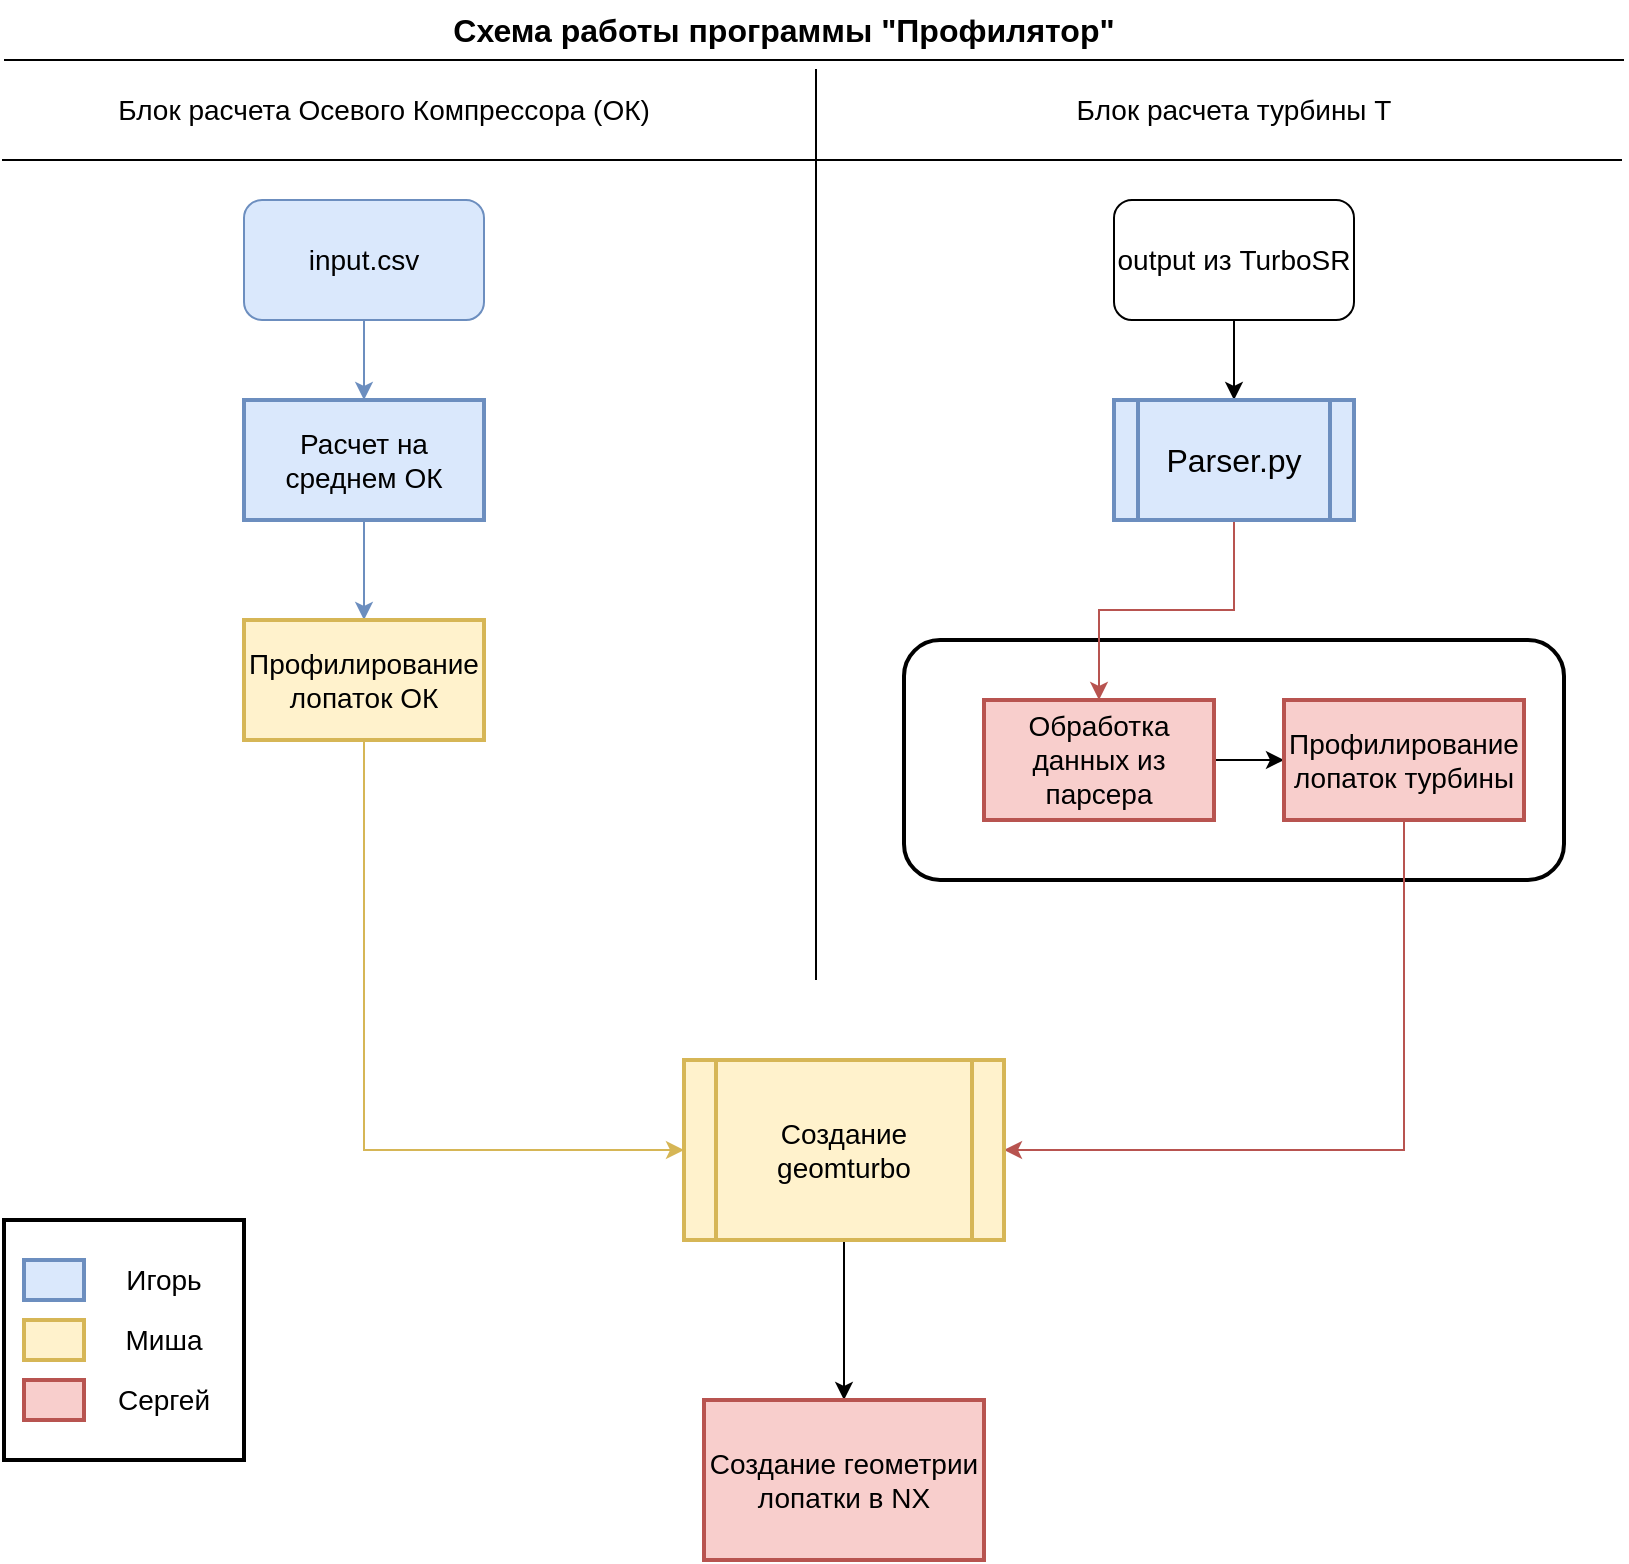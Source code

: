 <mxfile version="15.8.6" type="github">
  <diagram id="hev2Iy_Hujhl8WelgFsY" name="Page-1">
    <mxGraphModel dx="943" dy="676" grid="1" gridSize="10" guides="1" tooltips="1" connect="1" arrows="1" fold="1" page="1" pageScale="1" pageWidth="827" pageHeight="1169" math="0" shadow="0">
      <root>
        <mxCell id="0" />
        <mxCell id="1" parent="0" />
        <mxCell id="a1GiVzaN-EVHkBNXrEb7-111" value="" style="rounded=0;whiteSpace=wrap;html=1;fontSize=14;strokeWidth=2;" vertex="1" parent="1">
          <mxGeometry x="10" y="610" width="120" height="120" as="geometry" />
        </mxCell>
        <mxCell id="a1GiVzaN-EVHkBNXrEb7-93" value="" style="rounded=1;whiteSpace=wrap;html=1;fontSize=14;strokeWidth=2;" vertex="1" parent="1">
          <mxGeometry x="460" y="320" width="330" height="120" as="geometry" />
        </mxCell>
        <mxCell id="a1GiVzaN-EVHkBNXrEb7-98" value="" style="edgeStyle=orthogonalEdgeStyle;rounded=0;orthogonalLoop=1;jettySize=auto;html=1;fontSize=14;fillColor=#dae8fc;strokeColor=#6c8ebf;" edge="1" parent="1" source="a1GiVzaN-EVHkBNXrEb7-75" target="a1GiVzaN-EVHkBNXrEb7-97">
          <mxGeometry relative="1" as="geometry" />
        </mxCell>
        <mxCell id="a1GiVzaN-EVHkBNXrEb7-75" value="&lt;font style=&quot;font-size: 14px&quot;&gt;input.csv&lt;/font&gt;" style="rounded=1;whiteSpace=wrap;html=1;fillColor=#dae8fc;strokeColor=#6c8ebf;" vertex="1" parent="1">
          <mxGeometry x="130" y="100" width="120" height="60" as="geometry" />
        </mxCell>
        <mxCell id="a1GiVzaN-EVHkBNXrEb7-86" value="" style="edgeStyle=orthogonalEdgeStyle;rounded=0;orthogonalLoop=1;jettySize=auto;html=1;fontSize=16;" edge="1" parent="1" source="a1GiVzaN-EVHkBNXrEb7-76" target="a1GiVzaN-EVHkBNXrEb7-84">
          <mxGeometry relative="1" as="geometry" />
        </mxCell>
        <mxCell id="a1GiVzaN-EVHkBNXrEb7-76" value="&lt;font style=&quot;font-size: 14px&quot;&gt;output из TurboSR&lt;/font&gt;" style="rounded=1;whiteSpace=wrap;html=1;" vertex="1" parent="1">
          <mxGeometry x="565" y="100" width="120" height="60" as="geometry" />
        </mxCell>
        <mxCell id="a1GiVzaN-EVHkBNXrEb7-77" value="" style="endArrow=none;html=1;rounded=0;" edge="1" parent="1">
          <mxGeometry width="50" height="50" relative="1" as="geometry">
            <mxPoint x="10" y="30" as="sourcePoint" />
            <mxPoint x="820" y="30" as="targetPoint" />
          </mxGeometry>
        </mxCell>
        <mxCell id="a1GiVzaN-EVHkBNXrEb7-78" value="&lt;font style=&quot;font-size: 16px&quot;&gt;&lt;b&gt;Схема работы программы &quot;Профилятор&quot;&lt;/b&gt;&lt;/font&gt;" style="text;html=1;strokeColor=none;fillColor=none;align=center;verticalAlign=middle;whiteSpace=wrap;rounded=0;" vertex="1" parent="1">
          <mxGeometry x="150" width="500" height="30" as="geometry" />
        </mxCell>
        <mxCell id="a1GiVzaN-EVHkBNXrEb7-79" value="" style="endArrow=none;html=1;rounded=0;" edge="1" parent="1">
          <mxGeometry width="50" height="50" relative="1" as="geometry">
            <mxPoint x="9" y="80" as="sourcePoint" />
            <mxPoint x="819" y="80" as="targetPoint" />
          </mxGeometry>
        </mxCell>
        <mxCell id="a1GiVzaN-EVHkBNXrEb7-80" value="" style="endArrow=none;html=1;rounded=0;entryX=0.532;entryY=1.152;entryDx=0;entryDy=0;entryPerimeter=0;" edge="1" parent="1" target="a1GiVzaN-EVHkBNXrEb7-78">
          <mxGeometry width="50" height="50" relative="1" as="geometry">
            <mxPoint x="416" y="490" as="sourcePoint" />
            <mxPoint x="420" y="260" as="targetPoint" />
          </mxGeometry>
        </mxCell>
        <mxCell id="a1GiVzaN-EVHkBNXrEb7-81" value="&lt;font style=&quot;font-size: 14px&quot;&gt;Блок расчета Осевого Компрессора (ОК)&lt;/font&gt;" style="text;html=1;strokeColor=none;fillColor=none;align=center;verticalAlign=middle;whiteSpace=wrap;rounded=0;strokeWidth=2;" vertex="1" parent="1">
          <mxGeometry x="60" y="40" width="280" height="30" as="geometry" />
        </mxCell>
        <mxCell id="a1GiVzaN-EVHkBNXrEb7-82" value="&lt;font style=&quot;font-size: 14px&quot;&gt;Блок расчета турбины Т&lt;/font&gt;" style="text;html=1;strokeColor=none;fillColor=none;align=center;verticalAlign=middle;whiteSpace=wrap;rounded=0;" vertex="1" parent="1">
          <mxGeometry x="510" y="40" width="230" height="30" as="geometry" />
        </mxCell>
        <mxCell id="a1GiVzaN-EVHkBNXrEb7-89" style="edgeStyle=orthogonalEdgeStyle;rounded=0;orthogonalLoop=1;jettySize=auto;html=1;entryX=0.5;entryY=0;entryDx=0;entryDy=0;fontSize=14;fillColor=#f8cecc;strokeColor=#b85450;" edge="1" parent="1" source="a1GiVzaN-EVHkBNXrEb7-84" target="a1GiVzaN-EVHkBNXrEb7-88">
          <mxGeometry relative="1" as="geometry" />
        </mxCell>
        <mxCell id="a1GiVzaN-EVHkBNXrEb7-84" value="Parser.py" style="shape=process;whiteSpace=wrap;html=1;backgroundOutline=1;fontSize=16;strokeWidth=2;fillColor=#dae8fc;strokeColor=#6c8ebf;" vertex="1" parent="1">
          <mxGeometry x="565" y="200" width="120" height="60" as="geometry" />
        </mxCell>
        <mxCell id="a1GiVzaN-EVHkBNXrEb7-90" style="edgeStyle=orthogonalEdgeStyle;rounded=0;orthogonalLoop=1;jettySize=auto;html=1;exitX=1;exitY=0.5;exitDx=0;exitDy=0;fontSize=14;" edge="1" parent="1" source="a1GiVzaN-EVHkBNXrEb7-88" target="a1GiVzaN-EVHkBNXrEb7-91">
          <mxGeometry relative="1" as="geometry">
            <mxPoint x="670" y="380" as="targetPoint" />
          </mxGeometry>
        </mxCell>
        <mxCell id="a1GiVzaN-EVHkBNXrEb7-88" value="Обработка данных из парсера" style="rounded=0;whiteSpace=wrap;html=1;fontSize=14;strokeWidth=2;fillColor=#f8cecc;strokeColor=#b85450;" vertex="1" parent="1">
          <mxGeometry x="500" y="350" width="115" height="60" as="geometry" />
        </mxCell>
        <mxCell id="a1GiVzaN-EVHkBNXrEb7-96" style="edgeStyle=orthogonalEdgeStyle;rounded=0;orthogonalLoop=1;jettySize=auto;html=1;entryX=1;entryY=0.5;entryDx=0;entryDy=0;fontSize=14;fillColor=#f8cecc;strokeColor=#b85450;" edge="1" parent="1" source="a1GiVzaN-EVHkBNXrEb7-91" target="a1GiVzaN-EVHkBNXrEb7-95">
          <mxGeometry relative="1" as="geometry">
            <Array as="points">
              <mxPoint x="710" y="575" />
            </Array>
          </mxGeometry>
        </mxCell>
        <mxCell id="a1GiVzaN-EVHkBNXrEb7-91" value="Профилирование лопаток турбины" style="rounded=0;whiteSpace=wrap;html=1;fontSize=14;strokeWidth=2;fillColor=#f8cecc;strokeColor=#b85450;" vertex="1" parent="1">
          <mxGeometry x="650" y="350" width="120" height="60" as="geometry" />
        </mxCell>
        <mxCell id="a1GiVzaN-EVHkBNXrEb7-112" style="edgeStyle=orthogonalEdgeStyle;rounded=0;orthogonalLoop=1;jettySize=auto;html=1;exitX=0.5;exitY=1;exitDx=0;exitDy=0;entryX=0.5;entryY=0;entryDx=0;entryDy=0;fontSize=14;" edge="1" parent="1" source="a1GiVzaN-EVHkBNXrEb7-95" target="a1GiVzaN-EVHkBNXrEb7-110">
          <mxGeometry relative="1" as="geometry" />
        </mxCell>
        <mxCell id="a1GiVzaN-EVHkBNXrEb7-95" value="Создание geomturbo" style="shape=process;whiteSpace=wrap;html=1;backgroundOutline=1;fontSize=14;strokeWidth=2;fillColor=#fff2cc;strokeColor=#d6b656;" vertex="1" parent="1">
          <mxGeometry x="350" y="530" width="160" height="90" as="geometry" />
        </mxCell>
        <mxCell id="a1GiVzaN-EVHkBNXrEb7-100" value="" style="edgeStyle=orthogonalEdgeStyle;rounded=0;orthogonalLoop=1;jettySize=auto;html=1;fontSize=14;fillColor=#dae8fc;strokeColor=#6c8ebf;" edge="1" parent="1" source="a1GiVzaN-EVHkBNXrEb7-97" target="a1GiVzaN-EVHkBNXrEb7-99">
          <mxGeometry relative="1" as="geometry" />
        </mxCell>
        <mxCell id="a1GiVzaN-EVHkBNXrEb7-97" value="Расчет на среднем ОК" style="rounded=0;whiteSpace=wrap;html=1;fontSize=14;strokeWidth=2;fillColor=#dae8fc;strokeColor=#6c8ebf;" vertex="1" parent="1">
          <mxGeometry x="130" y="200" width="120" height="60" as="geometry" />
        </mxCell>
        <mxCell id="a1GiVzaN-EVHkBNXrEb7-101" style="edgeStyle=orthogonalEdgeStyle;rounded=0;orthogonalLoop=1;jettySize=auto;html=1;entryX=0;entryY=0.5;entryDx=0;entryDy=0;fontSize=14;fillColor=#fff2cc;strokeColor=#d6b656;" edge="1" parent="1" source="a1GiVzaN-EVHkBNXrEb7-99" target="a1GiVzaN-EVHkBNXrEb7-95">
          <mxGeometry relative="1" as="geometry">
            <Array as="points">
              <mxPoint x="190" y="575" />
            </Array>
          </mxGeometry>
        </mxCell>
        <mxCell id="a1GiVzaN-EVHkBNXrEb7-99" value="Профилирование лопаток ОК" style="rounded=0;whiteSpace=wrap;html=1;fontSize=14;strokeWidth=2;fillColor=#fff2cc;strokeColor=#d6b656;" vertex="1" parent="1">
          <mxGeometry x="130" y="310" width="120" height="60" as="geometry" />
        </mxCell>
        <mxCell id="a1GiVzaN-EVHkBNXrEb7-103" value="" style="rounded=0;whiteSpace=wrap;html=1;fontSize=14;strokeWidth=2;fillColor=#dae8fc;strokeColor=#6c8ebf;" vertex="1" parent="1">
          <mxGeometry x="20" y="630" width="30" height="20" as="geometry" />
        </mxCell>
        <mxCell id="a1GiVzaN-EVHkBNXrEb7-104" value="" style="rounded=0;whiteSpace=wrap;html=1;fontSize=14;strokeWidth=2;fillColor=#fff2cc;strokeColor=#d6b656;" vertex="1" parent="1">
          <mxGeometry x="20" y="660" width="30" height="20" as="geometry" />
        </mxCell>
        <mxCell id="a1GiVzaN-EVHkBNXrEb7-105" value="" style="rounded=0;whiteSpace=wrap;html=1;fontSize=14;strokeWidth=2;fillColor=#f8cecc;strokeColor=#b85450;" vertex="1" parent="1">
          <mxGeometry x="20" y="690" width="30" height="20" as="geometry" />
        </mxCell>
        <mxCell id="a1GiVzaN-EVHkBNXrEb7-106" value="Игорь" style="text;html=1;strokeColor=none;fillColor=none;align=center;verticalAlign=middle;whiteSpace=wrap;rounded=0;fontSize=14;" vertex="1" parent="1">
          <mxGeometry x="60" y="625" width="60" height="30" as="geometry" />
        </mxCell>
        <mxCell id="a1GiVzaN-EVHkBNXrEb7-107" value="Миша" style="text;html=1;strokeColor=none;fillColor=none;align=center;verticalAlign=middle;whiteSpace=wrap;rounded=0;fontSize=14;" vertex="1" parent="1">
          <mxGeometry x="60" y="655" width="60" height="30" as="geometry" />
        </mxCell>
        <mxCell id="a1GiVzaN-EVHkBNXrEb7-109" value="Сергей" style="text;html=1;strokeColor=none;fillColor=none;align=center;verticalAlign=middle;whiteSpace=wrap;rounded=0;fontSize=14;" vertex="1" parent="1">
          <mxGeometry x="60" y="685" width="60" height="30" as="geometry" />
        </mxCell>
        <mxCell id="a1GiVzaN-EVHkBNXrEb7-110" value="Создание геометрии лопатки в NX" style="rounded=0;whiteSpace=wrap;html=1;fontSize=14;strokeWidth=2;fillColor=#f8cecc;strokeColor=#b85450;" vertex="1" parent="1">
          <mxGeometry x="360" y="700" width="140" height="80" as="geometry" />
        </mxCell>
      </root>
    </mxGraphModel>
  </diagram>
</mxfile>
